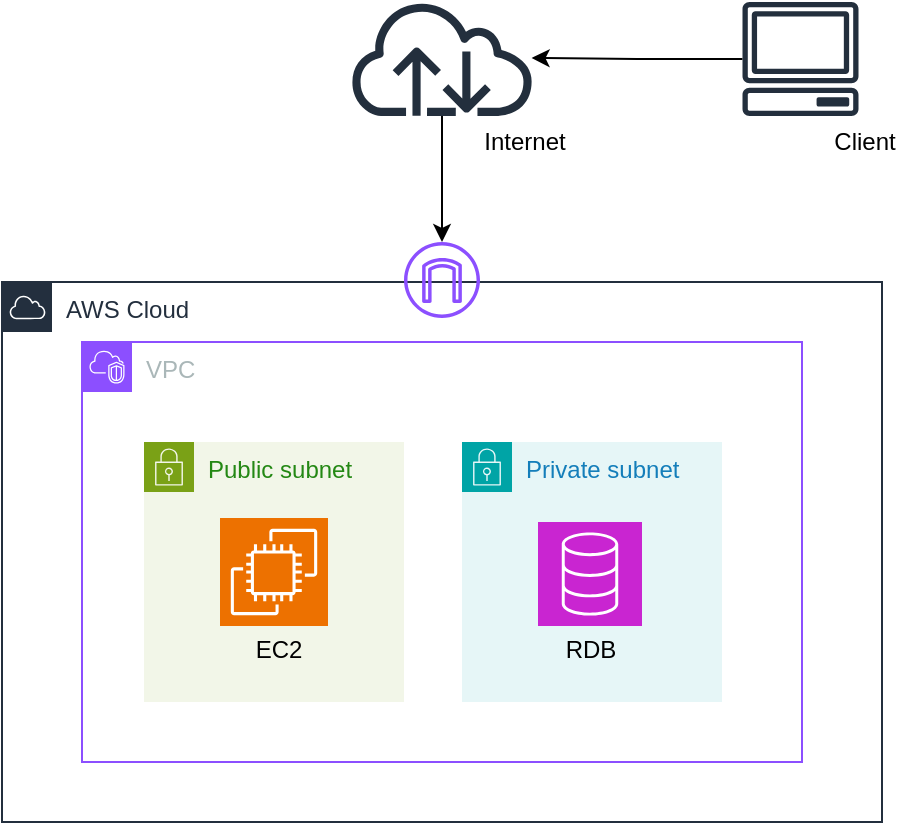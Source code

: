 <mxfile version="24.7.8">
  <diagram name="ページ1" id="kV_jf0nQlMC201pr5hpI">
    <mxGraphModel dx="929" dy="558" grid="0" gridSize="10" guides="1" tooltips="1" connect="1" arrows="1" fold="1" page="0" pageScale="1" pageWidth="827" pageHeight="1169" math="0" shadow="0">
      <root>
        <mxCell id="0" />
        <mxCell id="1" parent="0" />
        <mxCell id="-04ID43S7tZkHjtVrY1N-1" value="AWS Cloud" style="points=[[0,0],[0.25,0],[0.5,0],[0.75,0],[1,0],[1,0.25],[1,0.5],[1,0.75],[1,1],[0.75,1],[0.5,1],[0.25,1],[0,1],[0,0.75],[0,0.5],[0,0.25]];outlineConnect=0;gradientColor=none;html=1;whiteSpace=wrap;fontSize=12;fontStyle=0;container=1;pointerEvents=0;collapsible=0;recursiveResize=0;shape=mxgraph.aws4.group;grIcon=mxgraph.aws4.group_aws_cloud;strokeColor=#232F3E;fillColor=none;verticalAlign=top;align=left;spacingLeft=30;fontColor=#232F3E;dashed=0;" vertex="1" parent="1">
          <mxGeometry x="200" y="400" width="440" height="270" as="geometry" />
        </mxCell>
        <mxCell id="-04ID43S7tZkHjtVrY1N-2" value="VPC" style="points=[[0,0],[0.25,0],[0.5,0],[0.75,0],[1,0],[1,0.25],[1,0.5],[1,0.75],[1,1],[0.75,1],[0.5,1],[0.25,1],[0,1],[0,0.75],[0,0.5],[0,0.25]];outlineConnect=0;gradientColor=none;html=1;whiteSpace=wrap;fontSize=12;fontStyle=0;container=1;pointerEvents=0;collapsible=0;recursiveResize=0;shape=mxgraph.aws4.group;grIcon=mxgraph.aws4.group_vpc2;strokeColor=#8C4FFF;fillColor=none;verticalAlign=top;align=left;spacingLeft=30;fontColor=#AAB7B8;dashed=0;" vertex="1" parent="-04ID43S7tZkHjtVrY1N-1">
          <mxGeometry x="40" y="30" width="360" height="210" as="geometry" />
        </mxCell>
        <mxCell id="-04ID43S7tZkHjtVrY1N-3" value="Public subnet" style="points=[[0,0],[0.25,0],[0.5,0],[0.75,0],[1,0],[1,0.25],[1,0.5],[1,0.75],[1,1],[0.75,1],[0.5,1],[0.25,1],[0,1],[0,0.75],[0,0.5],[0,0.25]];outlineConnect=0;gradientColor=none;html=1;whiteSpace=wrap;fontSize=12;fontStyle=0;container=1;pointerEvents=0;collapsible=0;recursiveResize=0;shape=mxgraph.aws4.group;grIcon=mxgraph.aws4.group_security_group;grStroke=0;strokeColor=#7AA116;fillColor=#F2F6E8;verticalAlign=top;align=left;spacingLeft=30;fontColor=#248814;dashed=0;" vertex="1" parent="-04ID43S7tZkHjtVrY1N-2">
          <mxGeometry x="31" y="50" width="130" height="130" as="geometry" />
        </mxCell>
        <mxCell id="79wjLfqQapNT3CIDn97q-4" value="" style="sketch=0;points=[[0,0,0],[0.25,0,0],[0.5,0,0],[0.75,0,0],[1,0,0],[0,1,0],[0.25,1,0],[0.5,1,0],[0.75,1,0],[1,1,0],[0,0.25,0],[0,0.5,0],[0,0.75,0],[1,0.25,0],[1,0.5,0],[1,0.75,0]];outlineConnect=0;fontColor=#232F3E;fillColor=#ED7100;strokeColor=#ffffff;dashed=0;verticalLabelPosition=bottom;verticalAlign=top;align=center;html=1;fontSize=12;fontStyle=0;aspect=fixed;shape=mxgraph.aws4.resourceIcon;resIcon=mxgraph.aws4.ec2;" vertex="1" parent="-04ID43S7tZkHjtVrY1N-3">
          <mxGeometry x="38" y="38" width="54" height="54" as="geometry" />
        </mxCell>
        <mxCell id="79wjLfqQapNT3CIDn97q-14" value="EC2" style="text;html=1;align=center;verticalAlign=middle;resizable=0;points=[];autosize=1;strokeColor=none;fillColor=none;" vertex="1" parent="-04ID43S7tZkHjtVrY1N-3">
          <mxGeometry x="42" y="89" width="50" height="30" as="geometry" />
        </mxCell>
        <mxCell id="79wjLfqQapNT3CIDn97q-2" value="Private subnet" style="points=[[0,0],[0.25,0],[0.5,0],[0.75,0],[1,0],[1,0.25],[1,0.5],[1,0.75],[1,1],[0.75,1],[0.5,1],[0.25,1],[0,1],[0,0.75],[0,0.5],[0,0.25]];outlineConnect=0;gradientColor=none;html=1;whiteSpace=wrap;fontSize=12;fontStyle=0;container=1;pointerEvents=0;collapsible=0;recursiveResize=0;shape=mxgraph.aws4.group;grIcon=mxgraph.aws4.group_security_group;grStroke=0;strokeColor=#00A4A6;fillColor=#E6F6F7;verticalAlign=top;align=left;spacingLeft=30;fontColor=#147EBA;dashed=0;" vertex="1" parent="-04ID43S7tZkHjtVrY1N-2">
          <mxGeometry x="190" y="50" width="130" height="130" as="geometry" />
        </mxCell>
        <mxCell id="79wjLfqQapNT3CIDn97q-5" value="" style="sketch=0;points=[[0,0,0],[0.25,0,0],[0.5,0,0],[0.75,0,0],[1,0,0],[0,1,0],[0.25,1,0],[0.5,1,0],[0.75,1,0],[1,1,0],[0,0.25,0],[0,0.5,0],[0,0.75,0],[1,0.25,0],[1,0.5,0],[1,0.75,0]];outlineConnect=0;fontColor=#232F3E;fillColor=#C925D1;strokeColor=#ffffff;dashed=0;verticalLabelPosition=bottom;verticalAlign=top;align=center;html=1;fontSize=12;fontStyle=0;aspect=fixed;shape=mxgraph.aws4.resourceIcon;resIcon=mxgraph.aws4.database;" vertex="1" parent="79wjLfqQapNT3CIDn97q-2">
          <mxGeometry x="38" y="40" width="52" height="52" as="geometry" />
        </mxCell>
        <mxCell id="79wjLfqQapNT3CIDn97q-15" value="RDB" style="text;html=1;align=center;verticalAlign=middle;resizable=0;points=[];autosize=1;strokeColor=none;fillColor=none;" vertex="1" parent="79wjLfqQapNT3CIDn97q-2">
          <mxGeometry x="39" y="89" width="50" height="30" as="geometry" />
        </mxCell>
        <mxCell id="79wjLfqQapNT3CIDn97q-3" value="" style="sketch=0;outlineConnect=0;fontColor=#232F3E;gradientColor=none;fillColor=#8C4FFF;strokeColor=none;dashed=0;verticalLabelPosition=bottom;verticalAlign=top;align=center;html=1;fontSize=12;fontStyle=0;aspect=fixed;pointerEvents=1;shape=mxgraph.aws4.internet_gateway;" vertex="1" parent="1">
          <mxGeometry x="401" y="380" width="38" height="38" as="geometry" />
        </mxCell>
        <mxCell id="79wjLfqQapNT3CIDn97q-12" value="" style="edgeStyle=orthogonalEdgeStyle;rounded=0;orthogonalLoop=1;jettySize=auto;html=1;" edge="1" parent="1" source="79wjLfqQapNT3CIDn97q-6" target="79wjLfqQapNT3CIDn97q-7">
          <mxGeometry relative="1" as="geometry" />
        </mxCell>
        <mxCell id="79wjLfqQapNT3CIDn97q-6" value="" style="sketch=0;outlineConnect=0;fontColor=#232F3E;gradientColor=none;fillColor=#232F3D;strokeColor=none;dashed=0;verticalLabelPosition=bottom;verticalAlign=top;align=center;html=1;fontSize=12;fontStyle=0;aspect=fixed;pointerEvents=1;shape=mxgraph.aws4.client;" vertex="1" parent="1">
          <mxGeometry x="570" y="260" width="58.5" height="57" as="geometry" />
        </mxCell>
        <mxCell id="79wjLfqQapNT3CIDn97q-13" value="" style="edgeStyle=orthogonalEdgeStyle;rounded=0;orthogonalLoop=1;jettySize=auto;html=1;" edge="1" parent="1" source="79wjLfqQapNT3CIDn97q-7" target="79wjLfqQapNT3CIDn97q-3">
          <mxGeometry relative="1" as="geometry" />
        </mxCell>
        <mxCell id="79wjLfqQapNT3CIDn97q-7" value="" style="sketch=0;outlineConnect=0;fontColor=#232F3E;gradientColor=none;fillColor=#232F3D;strokeColor=none;dashed=0;verticalLabelPosition=bottom;verticalAlign=top;align=center;html=1;fontSize=12;fontStyle=0;aspect=fixed;pointerEvents=1;shape=mxgraph.aws4.internet;" vertex="1" parent="1">
          <mxGeometry x="372.88" y="259" width="94.25" height="58" as="geometry" />
        </mxCell>
        <mxCell id="79wjLfqQapNT3CIDn97q-16" value="I&lt;span style=&quot;background-color: initial;&quot;&gt;nternet&lt;/span&gt;" style="text;html=1;align=center;verticalAlign=middle;resizable=0;points=[];autosize=1;strokeColor=none;fillColor=none;" vertex="1" parent="1">
          <mxGeometry x="431" y="317" width="59" height="26" as="geometry" />
        </mxCell>
        <mxCell id="79wjLfqQapNT3CIDn97q-17" value="Client" style="text;html=1;align=center;verticalAlign=middle;resizable=0;points=[];autosize=1;strokeColor=none;fillColor=none;" vertex="1" parent="1">
          <mxGeometry x="606" y="317" width="49" height="26" as="geometry" />
        </mxCell>
      </root>
    </mxGraphModel>
  </diagram>
</mxfile>
